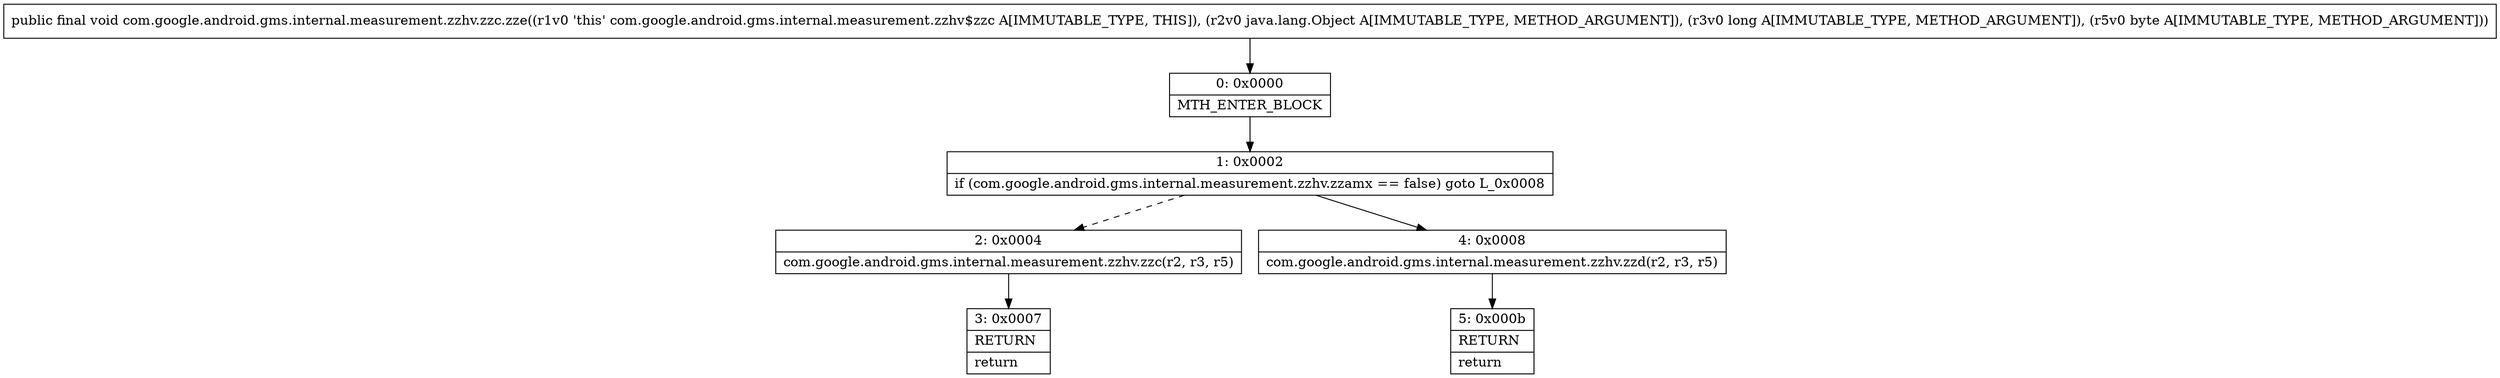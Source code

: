 digraph "CFG forcom.google.android.gms.internal.measurement.zzhv.zzc.zze(Ljava\/lang\/Object;JB)V" {
Node_0 [shape=record,label="{0\:\ 0x0000|MTH_ENTER_BLOCK\l}"];
Node_1 [shape=record,label="{1\:\ 0x0002|if (com.google.android.gms.internal.measurement.zzhv.zzamx == false) goto L_0x0008\l}"];
Node_2 [shape=record,label="{2\:\ 0x0004|com.google.android.gms.internal.measurement.zzhv.zzc(r2, r3, r5)\l}"];
Node_3 [shape=record,label="{3\:\ 0x0007|RETURN\l|return\l}"];
Node_4 [shape=record,label="{4\:\ 0x0008|com.google.android.gms.internal.measurement.zzhv.zzd(r2, r3, r5)\l}"];
Node_5 [shape=record,label="{5\:\ 0x000b|RETURN\l|return\l}"];
MethodNode[shape=record,label="{public final void com.google.android.gms.internal.measurement.zzhv.zzc.zze((r1v0 'this' com.google.android.gms.internal.measurement.zzhv$zzc A[IMMUTABLE_TYPE, THIS]), (r2v0 java.lang.Object A[IMMUTABLE_TYPE, METHOD_ARGUMENT]), (r3v0 long A[IMMUTABLE_TYPE, METHOD_ARGUMENT]), (r5v0 byte A[IMMUTABLE_TYPE, METHOD_ARGUMENT])) }"];
MethodNode -> Node_0;
Node_0 -> Node_1;
Node_1 -> Node_2[style=dashed];
Node_1 -> Node_4;
Node_2 -> Node_3;
Node_4 -> Node_5;
}

